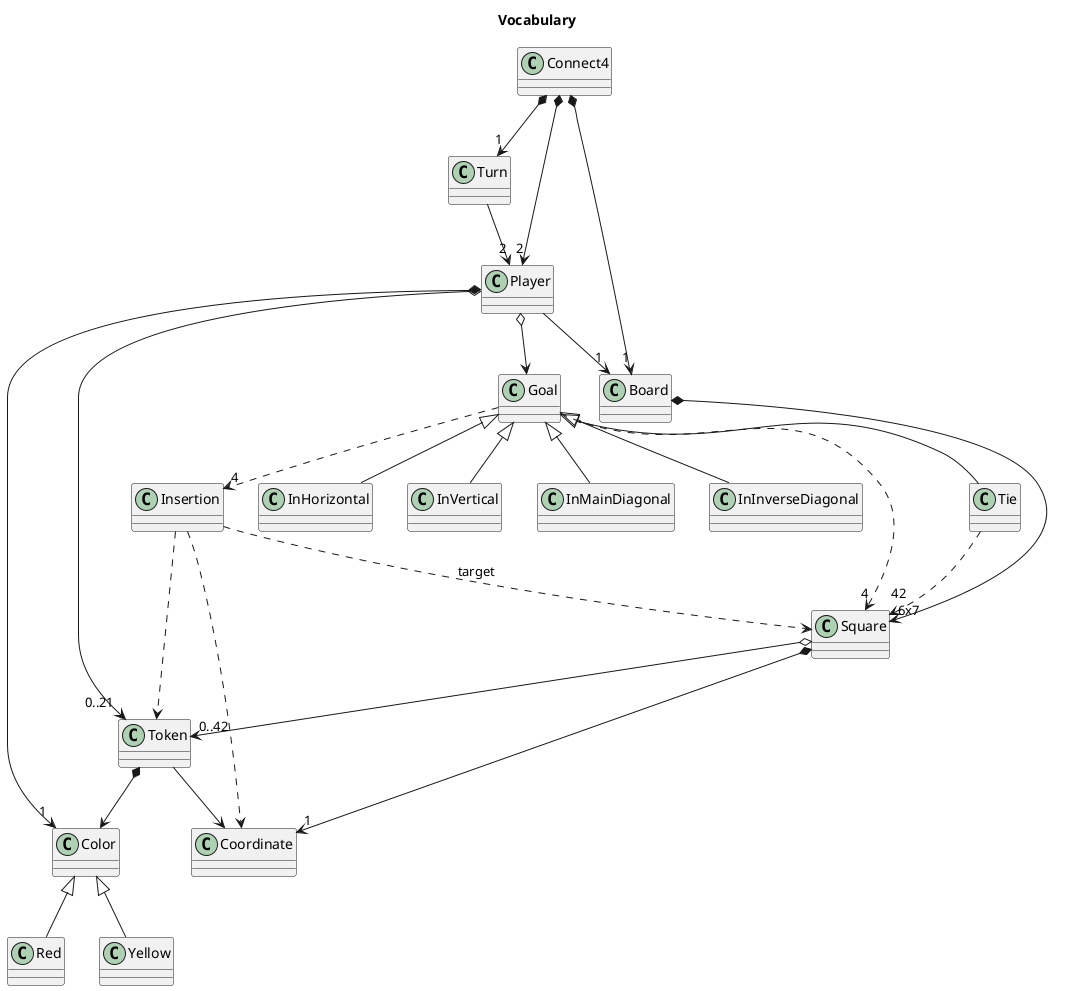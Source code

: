 @startuml Vocabulary
title Vocabulary

Connect4 *-down-> "1" Board
Connect4 *-down-> "1" Turn
Connect4 *-down-> "2" Player

Turn -down-> "2" Player

Player -down-> "1" Board
Player o-down-> "0..21" Token
Player *-down-> "1" Color
Player o-down-> Goal

Goal .down.> "4" Square
Goal ..> "4" Insertion
Tie ..> "42" Square

Insertion .down.> Token
Insertion .down.> Square : target
Insertion .down.> Coordinate

Token -down-> Coordinate
Token *-down-> Color

Color <|-down- Red
Color <|-down- Yellow

Board *-down-> "6x7" Square
Square *-down-> "1" Coordinate
Square o-down-> "0..42" Token

Goal <|-down- InHorizontal
Goal <|-down- InVertical
Goal <|-down- InMainDiagonal
Goal <|-down- InInverseDiagonal
Goal <|-down- Tie
@enduml